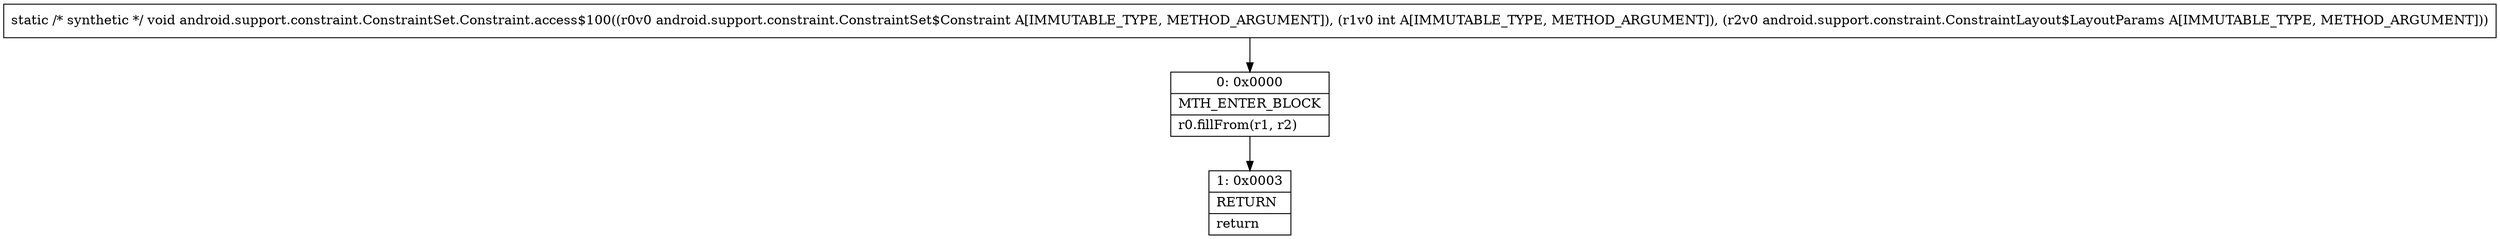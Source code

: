 digraph "CFG forandroid.support.constraint.ConstraintSet.Constraint.access$100(Landroid\/support\/constraint\/ConstraintSet$Constraint;ILandroid\/support\/constraint\/ConstraintLayout$LayoutParams;)V" {
Node_0 [shape=record,label="{0\:\ 0x0000|MTH_ENTER_BLOCK\l|r0.fillFrom(r1, r2)\l}"];
Node_1 [shape=record,label="{1\:\ 0x0003|RETURN\l|return\l}"];
MethodNode[shape=record,label="{static \/* synthetic *\/ void android.support.constraint.ConstraintSet.Constraint.access$100((r0v0 android.support.constraint.ConstraintSet$Constraint A[IMMUTABLE_TYPE, METHOD_ARGUMENT]), (r1v0 int A[IMMUTABLE_TYPE, METHOD_ARGUMENT]), (r2v0 android.support.constraint.ConstraintLayout$LayoutParams A[IMMUTABLE_TYPE, METHOD_ARGUMENT])) }"];
MethodNode -> Node_0;
Node_0 -> Node_1;
}

